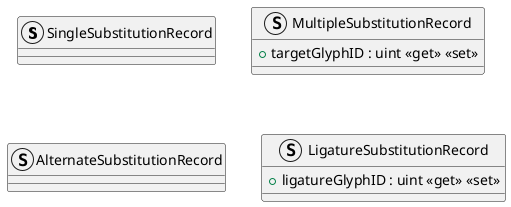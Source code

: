 @startuml
struct SingleSubstitutionRecord {
}
struct MultipleSubstitutionRecord {
    + targetGlyphID : uint <<get>> <<set>>
}
struct AlternateSubstitutionRecord {
}
struct LigatureSubstitutionRecord {
    + ligatureGlyphID : uint <<get>> <<set>>
}
@enduml
